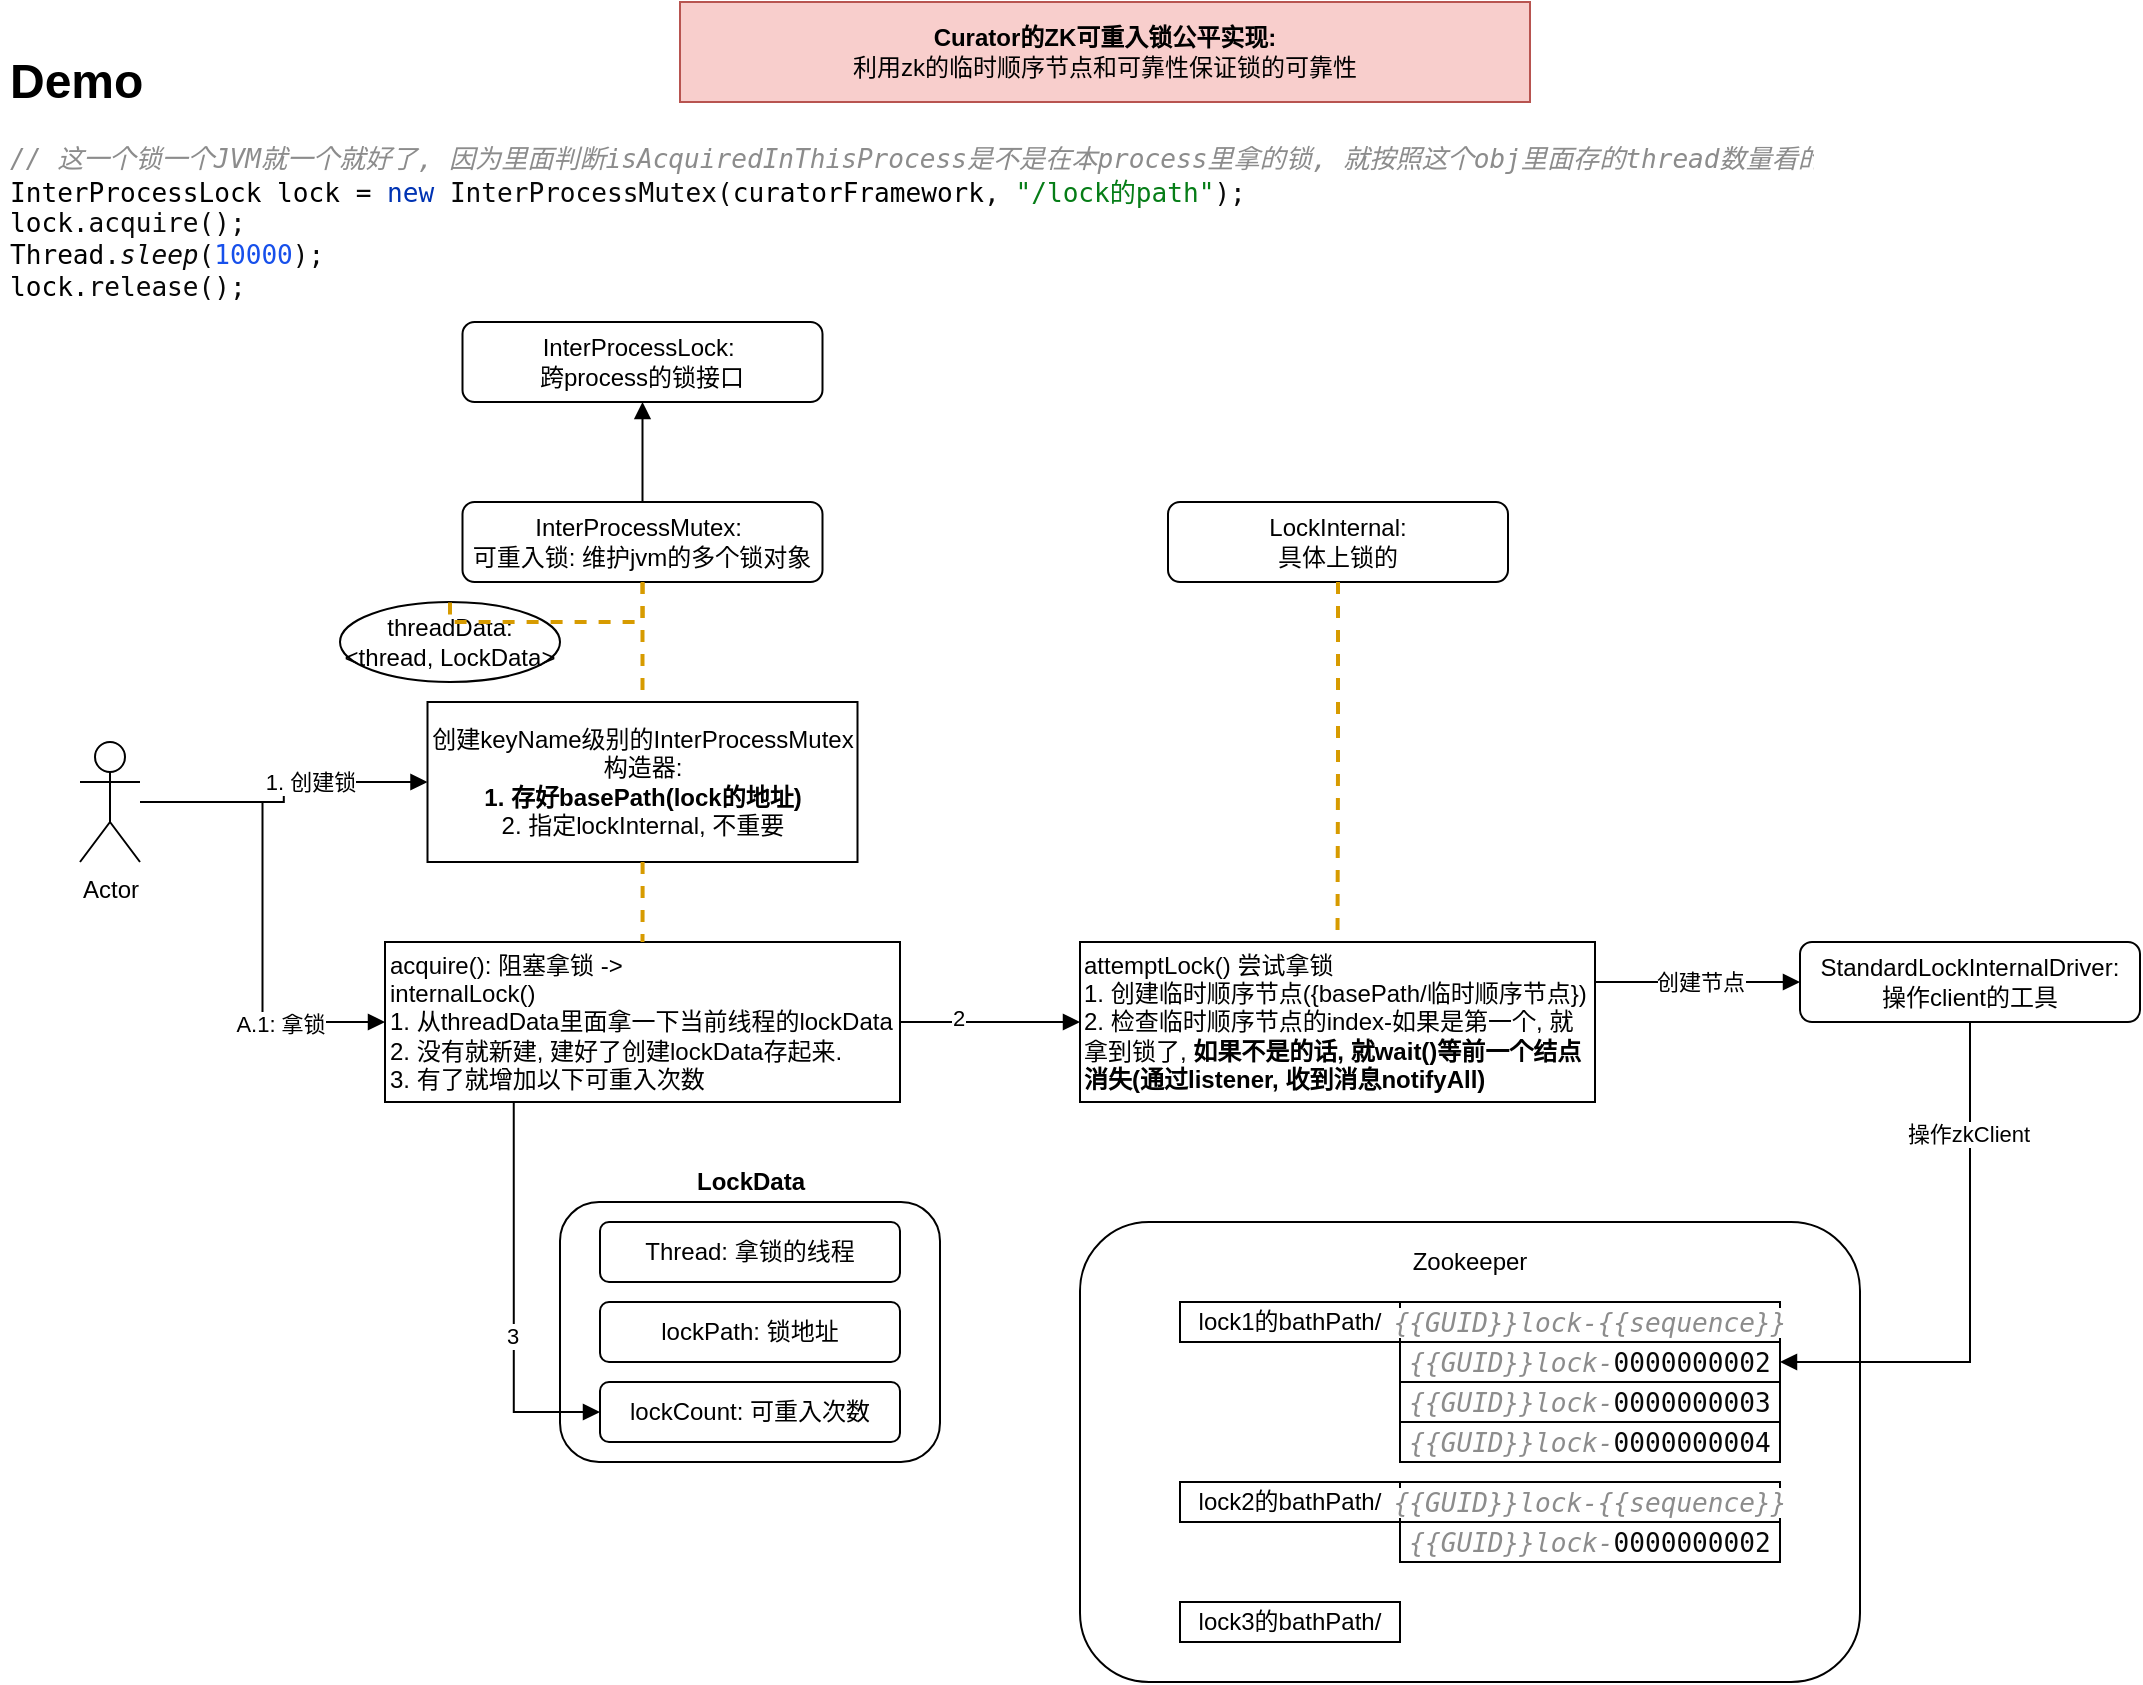 <mxfile version="13.6.2" type="device" pages="4"><diagram id="9dSGgELENh8_ZDwIOJ3B" name="可重入锁(公平): A.1: 加锁"><mxGraphModel dx="1182" dy="792" grid="1" gridSize="10" guides="1" tooltips="1" connect="1" arrows="1" fold="1" page="1" pageScale="1" pageWidth="1100" pageHeight="850" math="0" shadow="0"><root><mxCell id="0"/><mxCell id="1" parent="0"/><mxCell id="ZZ2nnIBHOKAiqkQy8r-Z-17" value="" style="rounded=1;whiteSpace=wrap;html=1;fillColor=none;" parent="1" vertex="1"><mxGeometry x="550" y="610" width="390" height="230" as="geometry"/></mxCell><mxCell id="ZZ2nnIBHOKAiqkQy8r-Z-1" value="" style="rounded=1;whiteSpace=wrap;html=1;fillColor=none;" parent="1" vertex="1"><mxGeometry x="290" y="600" width="190" height="130" as="geometry"/></mxCell><mxCell id="ZZ2nnIBHOKAiqkQy8r-Z-3" value="Thread: 拿锁的线程" style="rounded=1;whiteSpace=wrap;html=1;fillColor=none;" parent="1" vertex="1"><mxGeometry x="310" y="610" width="150" height="30" as="geometry"/></mxCell><mxCell id="ZZ2nnIBHOKAiqkQy8r-Z-4" value="lockPath: 锁地址" style="rounded=1;whiteSpace=wrap;html=1;fillColor=none;" parent="1" vertex="1"><mxGeometry x="310" y="650" width="150" height="30" as="geometry"/></mxCell><mxCell id="ZZ2nnIBHOKAiqkQy8r-Z-5" value="lockCount: 可重入次数" style="rounded=1;whiteSpace=wrap;html=1;fillColor=none;" parent="1" vertex="1"><mxGeometry x="310" y="690" width="150" height="30" as="geometry"/></mxCell><mxCell id="ZZ2nnIBHOKAiqkQy8r-Z-6" value="&lt;b&gt;LockData&lt;/b&gt;" style="text;html=1;strokeColor=none;fillColor=none;align=center;verticalAlign=middle;whiteSpace=wrap;rounded=0;" parent="1" vertex="1"><mxGeometry x="357.5" y="580" width="55" height="20" as="geometry"/></mxCell><mxCell id="ZZ2nnIBHOKAiqkQy8r-Z-10" value="lock1的bathPath/" style="rounded=0;whiteSpace=wrap;html=1;fillColor=none;" parent="1" vertex="1"><mxGeometry x="600" y="650" width="110" height="20" as="geometry"/></mxCell><mxCell id="ZZ2nnIBHOKAiqkQy8r-Z-11" value="&lt;pre style=&quot;background-color: rgb(255 , 255 , 255) ; color: rgb(8 , 8 , 8) ; font-family: &amp;#34;consolas&amp;#34; , monospace ; font-size: 9.8pt&quot;&gt;&lt;span style=&quot;color: rgb(140 , 140 , 140) ; font-style: italic&quot;&gt;{{GUID}}lock-{{sequence}}&lt;/span&gt;&lt;/pre&gt;" style="rounded=0;whiteSpace=wrap;html=1;fillColor=none;" parent="1" vertex="1"><mxGeometry x="710" y="650" width="190" height="20" as="geometry"/></mxCell><mxCell id="ZZ2nnIBHOKAiqkQy8r-Z-12" value="&lt;pre style=&quot;background-color: rgb(255 , 255 , 255) ; color: rgb(8 , 8 , 8) ; font-family: &amp;#34;consolas&amp;#34; , monospace ; font-size: 9.8pt&quot;&gt;&lt;span style=&quot;color: rgb(140 , 140 , 140) ; font-style: italic&quot;&gt;{{GUID}}lock-&lt;/span&gt;0000000002&lt;/pre&gt;" style="rounded=0;whiteSpace=wrap;html=1;fillColor=none;" parent="1" vertex="1"><mxGeometry x="710" y="670" width="190" height="20" as="geometry"/></mxCell><mxCell id="ZZ2nnIBHOKAiqkQy8r-Z-13" value="&lt;pre style=&quot;background-color: rgb(255 , 255 , 255) ; color: rgb(8 , 8 , 8) ; font-family: &amp;#34;consolas&amp;#34; , monospace ; font-size: 9.8pt&quot;&gt;&lt;span style=&quot;color: rgb(140 , 140 , 140) ; font-style: italic&quot;&gt;{{GUID}}lock-&lt;/span&gt;0000000003&lt;/pre&gt;" style="rounded=0;whiteSpace=wrap;html=1;fillColor=none;" parent="1" vertex="1"><mxGeometry x="710" y="690" width="190" height="20" as="geometry"/></mxCell><mxCell id="ZZ2nnIBHOKAiqkQy8r-Z-14" value="&lt;pre style=&quot;background-color: rgb(255 , 255 , 255) ; color: rgb(8 , 8 , 8) ; font-family: &amp;#34;consolas&amp;#34; , monospace ; font-size: 9.8pt&quot;&gt;&lt;span style=&quot;color: rgb(140 , 140 , 140) ; font-style: italic&quot;&gt;{{GUID}}lock-&lt;/span&gt;0000000004&lt;/pre&gt;" style="rounded=0;whiteSpace=wrap;html=1;fillColor=none;" parent="1" vertex="1"><mxGeometry x="710" y="710" width="190" height="20" as="geometry"/></mxCell><mxCell id="ZZ2nnIBHOKAiqkQy8r-Z-18" value="Zookeeper" style="text;html=1;strokeColor=none;fillColor=none;align=center;verticalAlign=middle;whiteSpace=wrap;rounded=0;" parent="1" vertex="1"><mxGeometry x="710" y="620" width="70" height="20" as="geometry"/></mxCell><mxCell id="ZZ2nnIBHOKAiqkQy8r-Z-19" value="lock2的bathPath/" style="rounded=0;whiteSpace=wrap;html=1;fillColor=none;" parent="1" vertex="1"><mxGeometry x="600" y="740" width="110" height="20" as="geometry"/></mxCell><mxCell id="ZZ2nnIBHOKAiqkQy8r-Z-20" value="&lt;pre style=&quot;background-color: rgb(255 , 255 , 255) ; color: rgb(8 , 8 , 8) ; font-family: &amp;#34;consolas&amp;#34; , monospace ; font-size: 9.8pt&quot;&gt;&lt;span style=&quot;color: rgb(140 , 140 , 140) ; font-style: italic&quot;&gt;{{GUID}}lock-{{sequence}}&lt;/span&gt;&lt;/pre&gt;" style="rounded=0;whiteSpace=wrap;html=1;fillColor=none;" parent="1" vertex="1"><mxGeometry x="710" y="740" width="190" height="20" as="geometry"/></mxCell><mxCell id="ZZ2nnIBHOKAiqkQy8r-Z-21" value="&lt;pre style=&quot;background-color: rgb(255 , 255 , 255) ; color: rgb(8 , 8 , 8) ; font-family: &amp;#34;consolas&amp;#34; , monospace ; font-size: 9.8pt&quot;&gt;&lt;span style=&quot;color: rgb(140 , 140 , 140) ; font-style: italic&quot;&gt;{{GUID}}lock-&lt;/span&gt;0000000002&lt;/pre&gt;" style="rounded=0;whiteSpace=wrap;html=1;fillColor=none;" parent="1" vertex="1"><mxGeometry x="710" y="760" width="190" height="20" as="geometry"/></mxCell><mxCell id="ZZ2nnIBHOKAiqkQy8r-Z-24" value="lock3的bathPath/" style="rounded=0;whiteSpace=wrap;html=1;fillColor=none;" parent="1" vertex="1"><mxGeometry x="600" y="800" width="110" height="20" as="geometry"/></mxCell><mxCell id="ZZ2nnIBHOKAiqkQy8r-Z-30" style="edgeStyle=orthogonalEdgeStyle;rounded=0;orthogonalLoop=1;jettySize=auto;html=1;fillColor=#ffe6cc;strokeColor=#d79b00;strokeWidth=2;endArrow=none;endFill=0;dashed=1;" parent="1" source="ZZ2nnIBHOKAiqkQy8r-Z-25" target="ZZ2nnIBHOKAiqkQy8r-Z-29" edge="1"><mxGeometry relative="1" as="geometry"/></mxCell><mxCell id="ZZ2nnIBHOKAiqkQy8r-Z-35" style="edgeStyle=orthogonalEdgeStyle;rounded=0;orthogonalLoop=1;jettySize=auto;html=1;entryX=0.5;entryY=1;entryDx=0;entryDy=0;endArrow=block;endFill=1;strokeWidth=1;" parent="1" source="ZZ2nnIBHOKAiqkQy8r-Z-25" target="ZZ2nnIBHOKAiqkQy8r-Z-34" edge="1"><mxGeometry relative="1" as="geometry"/></mxCell><mxCell id="ZZ2nnIBHOKAiqkQy8r-Z-25" value="InterProcessMutex:&amp;nbsp;&lt;br&gt;可重入锁: 维护jvm的多个锁对象" style="rounded=1;whiteSpace=wrap;html=1;fillColor=none;" parent="1" vertex="1"><mxGeometry x="241.25" y="250" width="180" height="40" as="geometry"/></mxCell><mxCell id="ZZ2nnIBHOKAiqkQy8r-Z-26" value="LockInternal: &lt;br&gt;具体上锁的" style="rounded=1;whiteSpace=wrap;html=1;fillColor=none;" parent="1" vertex="1"><mxGeometry x="594" y="250" width="170" height="40" as="geometry"/></mxCell><mxCell id="ZZ2nnIBHOKAiqkQy8r-Z-51" style="edgeStyle=orthogonalEdgeStyle;rounded=0;orthogonalLoop=1;jettySize=auto;html=1;entryX=1;entryY=0.5;entryDx=0;entryDy=0;endArrow=block;endFill=1;strokeWidth=1;exitX=0.5;exitY=1;exitDx=0;exitDy=0;" parent="1" source="ZZ2nnIBHOKAiqkQy8r-Z-27" target="ZZ2nnIBHOKAiqkQy8r-Z-12" edge="1"><mxGeometry relative="1" as="geometry"/></mxCell><mxCell id="ZZ2nnIBHOKAiqkQy8r-Z-53" value="操作zkClient" style="edgeLabel;html=1;align=center;verticalAlign=middle;resizable=0;points=[];" parent="ZZ2nnIBHOKAiqkQy8r-Z-51" vertex="1" connectable="0"><mxGeometry x="-0.579" y="-1" relative="1" as="geometry"><mxPoint as="offset"/></mxGeometry></mxCell><mxCell id="ZZ2nnIBHOKAiqkQy8r-Z-27" value="StandardLockInternalDriver:&lt;br&gt;操作client的工具" style="rounded=1;whiteSpace=wrap;html=1;fillColor=none;" parent="1" vertex="1"><mxGeometry x="910" y="470" width="170" height="40" as="geometry"/></mxCell><mxCell id="ZZ2nnIBHOKAiqkQy8r-Z-31" style="edgeStyle=orthogonalEdgeStyle;rounded=0;orthogonalLoop=1;jettySize=auto;html=1;endArrow=block;endFill=1;strokeWidth=1;" parent="1" source="ZZ2nnIBHOKAiqkQy8r-Z-28" target="ZZ2nnIBHOKAiqkQy8r-Z-29" edge="1"><mxGeometry relative="1" as="geometry"/></mxCell><mxCell id="ZZ2nnIBHOKAiqkQy8r-Z-32" value="1. 创建锁" style="edgeLabel;html=1;align=center;verticalAlign=middle;resizable=0;points=[];" parent="ZZ2nnIBHOKAiqkQy8r-Z-31" vertex="1" connectable="0"><mxGeometry x="-0.136" y="2" relative="1" as="geometry"><mxPoint x="18.62" y="-8" as="offset"/></mxGeometry></mxCell><mxCell id="ZZ2nnIBHOKAiqkQy8r-Z-39" style="edgeStyle=orthogonalEdgeStyle;rounded=0;orthogonalLoop=1;jettySize=auto;html=1;entryX=0;entryY=0.5;entryDx=0;entryDy=0;endArrow=block;endFill=1;strokeWidth=1;" parent="1" source="ZZ2nnIBHOKAiqkQy8r-Z-28" target="ZZ2nnIBHOKAiqkQy8r-Z-33" edge="1"><mxGeometry relative="1" as="geometry"/></mxCell><mxCell id="ZZ2nnIBHOKAiqkQy8r-Z-40" value="A.1: 拿锁" style="edgeLabel;html=1;align=center;verticalAlign=middle;resizable=0;points=[];" parent="ZZ2nnIBHOKAiqkQy8r-Z-39" vertex="1" connectable="0"><mxGeometry x="0.549" y="-1" relative="1" as="geometry"><mxPoint as="offset"/></mxGeometry></mxCell><mxCell id="ZZ2nnIBHOKAiqkQy8r-Z-28" value="Actor" style="shape=umlActor;verticalLabelPosition=bottom;verticalAlign=top;html=1;outlineConnect=0;" parent="1" vertex="1"><mxGeometry x="50" y="370" width="30" height="60" as="geometry"/></mxCell><mxCell id="ZZ2nnIBHOKAiqkQy8r-Z-29" value="创建keyName级别的InterProcessMutex&lt;br&gt;构造器:&lt;br&gt;&lt;b&gt;1. 存好basePath(lock的地址)&lt;br&gt;&lt;/b&gt;2. 指定lockInternal, 不重要" style="rounded=0;whiteSpace=wrap;html=1;fillColor=none;" parent="1" vertex="1"><mxGeometry x="223.75" y="350" width="215" height="80" as="geometry"/></mxCell><mxCell id="ZZ2nnIBHOKAiqkQy8r-Z-41" style="edgeStyle=orthogonalEdgeStyle;rounded=0;orthogonalLoop=1;jettySize=auto;html=1;exitX=0.25;exitY=1;exitDx=0;exitDy=0;entryX=0;entryY=0.5;entryDx=0;entryDy=0;endArrow=block;endFill=1;strokeWidth=1;" parent="1" source="ZZ2nnIBHOKAiqkQy8r-Z-33" target="ZZ2nnIBHOKAiqkQy8r-Z-5" edge="1"><mxGeometry relative="1" as="geometry"/></mxCell><mxCell id="ZZ2nnIBHOKAiqkQy8r-Z-42" value="3" style="edgeLabel;html=1;align=center;verticalAlign=middle;resizable=0;points=[];" parent="ZZ2nnIBHOKAiqkQy8r-Z-41" vertex="1" connectable="0"><mxGeometry x="0.182" y="-1" relative="1" as="geometry"><mxPoint as="offset"/></mxGeometry></mxCell><mxCell id="ZZ2nnIBHOKAiqkQy8r-Z-47" style="edgeStyle=orthogonalEdgeStyle;rounded=0;orthogonalLoop=1;jettySize=auto;html=1;endArrow=block;endFill=1;strokeWidth=1;" parent="1" source="ZZ2nnIBHOKAiqkQy8r-Z-33" target="ZZ2nnIBHOKAiqkQy8r-Z-44" edge="1"><mxGeometry relative="1" as="geometry"/></mxCell><mxCell id="ZZ2nnIBHOKAiqkQy8r-Z-48" value="2" style="edgeLabel;html=1;align=center;verticalAlign=middle;resizable=0;points=[];" parent="ZZ2nnIBHOKAiqkQy8r-Z-47" vertex="1" connectable="0"><mxGeometry x="-0.354" y="2" relative="1" as="geometry"><mxPoint as="offset"/></mxGeometry></mxCell><mxCell id="ZZ2nnIBHOKAiqkQy8r-Z-33" value="acquire(): 阻塞拿锁 -&amp;gt;&lt;br&gt;internalLock()&lt;br&gt;1. 从threadData里面拿一下当前线程的lockData&lt;br&gt;2. 没有就新建, 建好了创建lockData存起来.&lt;br&gt;3. 有了就增加以下可重入次数" style="rounded=0;whiteSpace=wrap;html=1;fillColor=none;align=left;" parent="1" vertex="1"><mxGeometry x="202.5" y="470" width="257.5" height="80" as="geometry"/></mxCell><mxCell id="ZZ2nnIBHOKAiqkQy8r-Z-34" value="InterProcessLock:&amp;nbsp;&lt;br&gt;跨process的锁接口" style="rounded=1;whiteSpace=wrap;html=1;fillColor=none;" parent="1" vertex="1"><mxGeometry x="241.25" y="160" width="180" height="40" as="geometry"/></mxCell><mxCell id="ZZ2nnIBHOKAiqkQy8r-Z-36" style="edgeStyle=orthogonalEdgeStyle;rounded=0;orthogonalLoop=1;jettySize=auto;html=1;fillColor=#ffe6cc;strokeColor=#d79b00;strokeWidth=2;endArrow=none;endFill=0;dashed=1;" parent="1" source="ZZ2nnIBHOKAiqkQy8r-Z-29" target="ZZ2nnIBHOKAiqkQy8r-Z-33" edge="1"><mxGeometry relative="1" as="geometry"><mxPoint x="330" y="300" as="sourcePoint"/><mxPoint x="330" y="350" as="targetPoint"/></mxGeometry></mxCell><mxCell id="ZZ2nnIBHOKAiqkQy8r-Z-37" value="threadData:&lt;br&gt;&amp;lt;thread, LockData&amp;gt;" style="ellipse;whiteSpace=wrap;html=1;fillColor=none;" parent="1" vertex="1"><mxGeometry x="180" y="300" width="110" height="40" as="geometry"/></mxCell><mxCell id="ZZ2nnIBHOKAiqkQy8r-Z-38" style="edgeStyle=orthogonalEdgeStyle;rounded=0;orthogonalLoop=1;jettySize=auto;html=1;fillColor=#ffe6cc;strokeColor=#d79b00;strokeWidth=2;endArrow=none;endFill=0;dashed=1;" parent="1" source="ZZ2nnIBHOKAiqkQy8r-Z-25" target="ZZ2nnIBHOKAiqkQy8r-Z-37" edge="1"><mxGeometry relative="1" as="geometry"><mxPoint x="330" y="300" as="sourcePoint"/><mxPoint x="330" y="360" as="targetPoint"/></mxGeometry></mxCell><mxCell id="ZZ2nnIBHOKAiqkQy8r-Z-50" style="edgeStyle=orthogonalEdgeStyle;rounded=0;orthogonalLoop=1;jettySize=auto;html=1;exitX=1;exitY=0.25;exitDx=0;exitDy=0;endArrow=block;endFill=1;strokeWidth=1;" parent="1" source="ZZ2nnIBHOKAiqkQy8r-Z-44" target="ZZ2nnIBHOKAiqkQy8r-Z-27" edge="1"><mxGeometry relative="1" as="geometry"/></mxCell><mxCell id="ZZ2nnIBHOKAiqkQy8r-Z-52" value="创建节点" style="edgeLabel;html=1;align=center;verticalAlign=middle;resizable=0;points=[];" parent="ZZ2nnIBHOKAiqkQy8r-Z-50" vertex="1" connectable="0"><mxGeometry x="-0.407" y="2" relative="1" as="geometry"><mxPoint x="22.16" y="2" as="offset"/></mxGeometry></mxCell><mxCell id="ZZ2nnIBHOKAiqkQy8r-Z-44" value="attemptLock() 尝试拿锁&lt;br&gt;1. 创建临时顺序节点({basePath/临时顺序节点})&lt;br&gt;2. 检查临时顺序节点的index-如果是第一个, 就拿到锁了,&lt;b&gt; 如果不是的话, 就wait()等前一个结点消失(通过listener, 收到消息notifyAll)&lt;/b&gt;" style="rounded=0;whiteSpace=wrap;html=1;fillColor=none;align=left;" parent="1" vertex="1"><mxGeometry x="550" y="470" width="257.5" height="80" as="geometry"/></mxCell><mxCell id="ZZ2nnIBHOKAiqkQy8r-Z-49" style="edgeStyle=orthogonalEdgeStyle;rounded=0;orthogonalLoop=1;jettySize=auto;html=1;fillColor=#ffe6cc;strokeColor=#d79b00;strokeWidth=2;endArrow=none;endFill=0;dashed=1;" parent="1" source="ZZ2nnIBHOKAiqkQy8r-Z-26" target="ZZ2nnIBHOKAiqkQy8r-Z-44" edge="1"><mxGeometry relative="1" as="geometry"><mxPoint x="341.276" y="440" as="sourcePoint"/><mxPoint x="341.276" y="480" as="targetPoint"/></mxGeometry></mxCell><mxCell id="BnXAu8jE7IKh5nNbki7c-1" value="&lt;b&gt;Curator的ZK可重入锁公平实现:&lt;/b&gt;&lt;br&gt;利用zk的临时顺序节点和可靠性保证锁的可靠性" style="rounded=0;whiteSpace=wrap;html=1;fillColor=#f8cecc;strokeColor=#b85450;" parent="1" vertex="1"><mxGeometry x="350" width="425" height="50" as="geometry"/></mxCell><mxCell id="BnXAu8jE7IKh5nNbki7c-2" value="&lt;h1&gt;Demo&lt;/h1&gt;&lt;pre style=&quot;background-color: #ffffff ; color: #080808 ; font-family: &amp;#34;consolas&amp;#34; , monospace ; font-size: 9.8pt&quot;&gt;&lt;span style=&quot;color: #8c8c8c ; font-style: italic&quot;&gt;// &lt;/span&gt;&lt;span style=&quot;color: #8c8c8c ; font-style: italic ; font-family: &amp;#34;courier new&amp;#34; , monospace&quot;&gt;这一个锁一个&lt;/span&gt;&lt;span style=&quot;color: #8c8c8c ; font-style: italic&quot;&gt;JVM&lt;/span&gt;&lt;span style=&quot;color: #8c8c8c ; font-style: italic ; font-family: &amp;#34;courier new&amp;#34; , monospace&quot;&gt;就一个就好了&lt;/span&gt;&lt;span style=&quot;color: #8c8c8c ; font-style: italic&quot;&gt;, &lt;/span&gt;&lt;span style=&quot;color: #8c8c8c ; font-style: italic ; font-family: &amp;#34;courier new&amp;#34; , monospace&quot;&gt;因为里面判断&lt;/span&gt;&lt;span style=&quot;color: #8c8c8c ; font-style: italic&quot;&gt;isAcquiredInThisProcess&lt;/span&gt;&lt;span style=&quot;color: #8c8c8c ; font-style: italic ; font-family: &amp;#34;courier new&amp;#34; , monospace&quot;&gt;是不是在本&lt;/span&gt;&lt;span style=&quot;color: #8c8c8c ; font-style: italic&quot;&gt;process&lt;/span&gt;&lt;span style=&quot;color: #8c8c8c ; font-style: italic ; font-family: &amp;#34;courier new&amp;#34; , monospace&quot;&gt;里拿的锁&lt;/span&gt;&lt;span style=&quot;color: #8c8c8c ; font-style: italic&quot;&gt;, &lt;/span&gt;&lt;span style=&quot;color: #8c8c8c ; font-style: italic ; font-family: &amp;#34;courier new&amp;#34; , monospace&quot;&gt;就按照这个&lt;/span&gt;&lt;span style=&quot;color: #8c8c8c ; font-style: italic&quot;&gt;obj&lt;/span&gt;&lt;span style=&quot;color: #8c8c8c ; font-style: italic ; font-family: &amp;#34;courier new&amp;#34; , monospace&quot;&gt;里面存的&lt;/span&gt;&lt;span style=&quot;color: #8c8c8c ; font-style: italic&quot;&gt;thread&lt;/span&gt;&lt;span style=&quot;color: #8c8c8c ; font-style: italic ; font-family: &amp;#34;courier new&amp;#34; , monospace&quot;&gt;数量看的&lt;/span&gt;&lt;span style=&quot;color: #8c8c8c ; font-style: italic&quot;&gt;.&lt;br&gt;&lt;/span&gt;&lt;span style=&quot;color: #000000&quot;&gt;InterProcessLock lock &lt;/span&gt;= &lt;span style=&quot;color: #0033b3&quot;&gt;new &lt;/span&gt;InterProcessMutex(&lt;span style=&quot;color: #000000&quot;&gt;curatorFramework&lt;/span&gt;, &lt;span style=&quot;color: #067d17&quot;&gt;&quot;/lock的path&quot;&lt;/span&gt;);&lt;br&gt;&lt;span style=&quot;color: #000000&quot;&gt;lock&lt;/span&gt;.acquire();&lt;br&gt;&lt;span style=&quot;color: #000000&quot;&gt;Thread&lt;/span&gt;.&lt;span style=&quot;font-style: italic&quot;&gt;sleep&lt;/span&gt;(&lt;span style=&quot;color: #1750eb&quot;&gt;10000&lt;/span&gt;);&lt;br&gt;&lt;span style=&quot;color: #000000&quot;&gt;lock&lt;/span&gt;.release();&lt;br&gt;&lt;/pre&gt;" style="text;html=1;strokeColor=none;fillColor=none;spacing=5;spacingTop=-20;whiteSpace=wrap;overflow=hidden;rounded=0;" parent="1" vertex="1"><mxGeometry x="10" y="20" width="910" height="130" as="geometry"/></mxCell></root></mxGraphModel></diagram><diagram id="Lic2FRlagO8gHme4qwMt" name="Semaphore: B.1"><mxGraphModel dx="1391" dy="932" grid="1" gridSize="10" guides="1" tooltips="1" connect="1" arrows="1" fold="1" page="1" pageScale="1" pageWidth="1100" pageHeight="850" math="0" shadow="0"><root><mxCell id="9EChXyFA_bWDtAd7tQa9-0"/><mxCell id="9EChXyFA_bWDtAd7tQa9-1" parent="9EChXyFA_bWDtAd7tQa9-0"/><mxCell id="9EChXyFA_bWDtAd7tQa9-2" value="&lt;h1&gt;Demo&lt;/h1&gt;&lt;pre style=&quot;background-color: #ffffff ; color: #080808 ; font-family: &amp;#34;consolas&amp;#34; , monospace ; font-size: 9.8pt&quot;&gt;&lt;span style=&quot;color: #000000&quot;&gt;InterProcessSemaphoreV2 semaphoreV2 &lt;/span&gt;= &lt;span style=&quot;color: #0033b3&quot;&gt;new &lt;/span&gt;InterProcessSemaphoreV2(&lt;span style=&quot;color: #000000&quot;&gt;curatorFramework&lt;/span&gt;, &lt;span style=&quot;color: #067d17&quot;&gt;&quot;/basePath&quot;&lt;/span&gt;, &lt;span style=&quot;color: #1750eb&quot;&gt;3&lt;/span&gt;);&lt;br&gt;&lt;br&gt;&lt;span style=&quot;color: #000000&quot;&gt;Lease acquire1 &lt;/span&gt;= &lt;span style=&quot;color: #000000&quot;&gt;semaphoreV2&lt;/span&gt;.acquire();&lt;br&gt;&lt;span style=&quot;color: #000000&quot;&gt;Lease acquire2 &lt;/span&gt;= &lt;span style=&quot;color: #000000&quot;&gt;semaphoreV2&lt;/span&gt;.acquire();&lt;br&gt;&lt;span style=&quot;color: #000000&quot;&gt;Lease acquire3 &lt;/span&gt;= &lt;span style=&quot;color: #000000&quot;&gt;semaphoreV2&lt;/span&gt;.acquire();&lt;br&gt;&lt;span style=&quot;color: #000000&quot;&gt;semaphoreV2&lt;/span&gt;.returnLease(&lt;span style=&quot;color: #000000&quot;&gt;acquire1&lt;/span&gt;);&lt;br&gt;&lt;span style=&quot;color: #000000&quot;&gt;semaphoreV2&lt;/span&gt;.returnAll(&lt;span style=&quot;color: #000000&quot;&gt;Arrays&lt;/span&gt;.&lt;span style=&quot;font-style: italic&quot;&gt;asList&lt;/span&gt;(&lt;span style=&quot;color: #000000&quot;&gt;acquire2&lt;/span&gt;, &lt;span style=&quot;color: #000000&quot;&gt;acquire3&lt;/span&gt;));&lt;br&gt;&lt;/pre&gt;" style="text;html=1;strokeColor=none;fillColor=none;spacing=5;spacingTop=-20;whiteSpace=wrap;overflow=hidden;rounded=0;" parent="9EChXyFA_bWDtAd7tQa9-1" vertex="1"><mxGeometry x="10" y="10" width="730" height="160" as="geometry"/></mxCell><mxCell id="9EChXyFA_bWDtAd7tQa9-5" style="edgeStyle=orthogonalEdgeStyle;rounded=0;orthogonalLoop=1;jettySize=auto;html=1;endArrow=none;endFill=0;strokeWidth=2;dashed=1;fillColor=#ffe6cc;strokeColor=#d79b00;" parent="9EChXyFA_bWDtAd7tQa9-1" source="9EChXyFA_bWDtAd7tQa9-3" target="9EChXyFA_bWDtAd7tQa9-4" edge="1"><mxGeometry relative="1" as="geometry"/></mxCell><mxCell id="9EChXyFA_bWDtAd7tQa9-7" style="edgeStyle=orthogonalEdgeStyle;rounded=0;orthogonalLoop=1;jettySize=auto;html=1;endArrow=none;endFill=0;strokeWidth=2;dashed=1;fillColor=#ffe6cc;strokeColor=#d79b00;" parent="9EChXyFA_bWDtAd7tQa9-1" source="9EChXyFA_bWDtAd7tQa9-3" target="9EChXyFA_bWDtAd7tQa9-6" edge="1"><mxGeometry relative="1" as="geometry"/></mxCell><mxCell id="Qa1PZ9by9EMsc0Cae4bW-2" style="edgeStyle=orthogonalEdgeStyle;rounded=0;orthogonalLoop=1;jettySize=auto;html=1;dashed=1;endArrow=none;endFill=0;strokeWidth=2;fillColor=#ffe6cc;strokeColor=#d79b00;" parent="9EChXyFA_bWDtAd7tQa9-1" source="9EChXyFA_bWDtAd7tQa9-3" target="Qa1PZ9by9EMsc0Cae4bW-1" edge="1"><mxGeometry relative="1" as="geometry"/></mxCell><mxCell id="9EChXyFA_bWDtAd7tQa9-3" value="InterProcessSemaphoreMutex:&lt;br&gt;不可重入锁/信号量: 通过1的信号量来限制" style="rounded=1;whiteSpace=wrap;html=1;fillColor=none;" parent="9EChXyFA_bWDtAd7tQa9-1" vertex="1"><mxGeometry x="340" y="270" width="236" height="50" as="geometry"/></mxCell><mxCell id="9EChXyFA_bWDtAd7tQa9-4" value="&lt;b&gt;lease&lt;/b&gt;: 一个合格信号&lt;br&gt;多次acquire会顶替掉,所以不可重入" style="ellipse;whiteSpace=wrap;html=1;fillColor=none;" parent="9EChXyFA_bWDtAd7tQa9-1" vertex="1"><mxGeometry x="280" y="360" width="120" height="55" as="geometry"/></mxCell><mxCell id="9EChXyFA_bWDtAd7tQa9-6" value="&lt;b&gt;semaphore:&lt;br&gt;&lt;/b&gt;&lt;b&gt;限制总量为1的信号量&lt;br&gt;&lt;/b&gt;" style="ellipse;whiteSpace=wrap;html=1;fillColor=none;" parent="9EChXyFA_bWDtAd7tQa9-1" vertex="1"><mxGeometry x="520" y="360" width="120" height="55" as="geometry"/></mxCell><mxCell id="Qa1PZ9by9EMsc0Cae4bW-7" style="edgeStyle=orthogonalEdgeStyle;rounded=0;orthogonalLoop=1;jettySize=auto;html=1;endArrow=block;endFill=1;strokeWidth=2;" parent="9EChXyFA_bWDtAd7tQa9-1" source="Qa1PZ9by9EMsc0Cae4bW-0" target="Qa1PZ9by9EMsc0Cae4bW-1" edge="1"><mxGeometry relative="1" as="geometry"/></mxCell><mxCell id="Qa1PZ9by9EMsc0Cae4bW-22" style="edgeStyle=orthogonalEdgeStyle;rounded=0;orthogonalLoop=1;jettySize=auto;html=1;entryX=0;entryY=0.5;entryDx=0;entryDy=0;endArrow=block;endFill=1;strokeWidth=2;" parent="9EChXyFA_bWDtAd7tQa9-1" source="Qa1PZ9by9EMsc0Cae4bW-0" target="Qa1PZ9by9EMsc0Cae4bW-18" edge="1"><mxGeometry relative="1" as="geometry"/></mxCell><mxCell id="nzl1G8ssxoe8Inbr34Qn-1" style="edgeStyle=orthogonalEdgeStyle;rounded=0;orthogonalLoop=1;jettySize=auto;html=1;exitX=0.5;exitY=0.5;exitDx=0;exitDy=0;exitPerimeter=0;entryX=0;entryY=0.5;entryDx=0;entryDy=0;" edge="1" parent="9EChXyFA_bWDtAd7tQa9-1" source="Qa1PZ9by9EMsc0Cae4bW-0" target="nzl1G8ssxoe8Inbr34Qn-0"><mxGeometry relative="1" as="geometry"/></mxCell><mxCell id="Qa1PZ9by9EMsc0Cae4bW-0" value="Actor" style="shape=umlActor;verticalLabelPosition=bottom;verticalAlign=top;html=1;outlineConnect=0;" parent="9EChXyFA_bWDtAd7tQa9-1" vertex="1"><mxGeometry x="30" y="500" width="30" height="60" as="geometry"/></mxCell><mxCell id="Qa1PZ9by9EMsc0Cae4bW-1" value="构造器:&lt;br&gt;1. 创建一个总信号为1的信号量" style="rounded=0;whiteSpace=wrap;html=1;fillColor=none;" parent="9EChXyFA_bWDtAd7tQa9-1" vertex="1"><mxGeometry x="328" y="480" width="260" height="50" as="geometry"/></mxCell><mxCell id="Qa1PZ9by9EMsc0Cae4bW-9" style="edgeStyle=orthogonalEdgeStyle;rounded=0;orthogonalLoop=1;jettySize=auto;html=1;endArrow=none;endFill=0;strokeWidth=2;dashed=1;fillColor=#ffe6cc;strokeColor=#d79b00;" parent="9EChXyFA_bWDtAd7tQa9-1" source="Qa1PZ9by9EMsc0Cae4bW-3" target="Qa1PZ9by9EMsc0Cae4bW-8" edge="1"><mxGeometry relative="1" as="geometry"/></mxCell><mxCell id="Qa1PZ9by9EMsc0Cae4bW-11" style="edgeStyle=orthogonalEdgeStyle;rounded=0;orthogonalLoop=1;jettySize=auto;html=1;endArrow=none;endFill=0;strokeWidth=2;dashed=1;fillColor=#ffe6cc;strokeColor=#d79b00;" parent="9EChXyFA_bWDtAd7tQa9-1" source="Qa1PZ9by9EMsc0Cae4bW-3" target="Qa1PZ9by9EMsc0Cae4bW-10" edge="1"><mxGeometry relative="1" as="geometry"/></mxCell><mxCell id="Qa1PZ9by9EMsc0Cae4bW-3" value="InterProcessSemaphoreV2:&lt;br&gt;信号量: 通过lock操作信号(lease)" style="rounded=1;whiteSpace=wrap;html=1;fillColor=none;" parent="9EChXyFA_bWDtAd7tQa9-1" vertex="1"><mxGeometry x="720" y="270" width="236" height="50" as="geometry"/></mxCell><mxCell id="Qa1PZ9by9EMsc0Cae4bW-6" style="edgeStyle=orthogonalEdgeStyle;rounded=0;orthogonalLoop=1;jettySize=auto;html=1;dashed=1;endArrow=none;endFill=0;strokeWidth=2;fillColor=#ffe6cc;strokeColor=#d79b00;" parent="9EChXyFA_bWDtAd7tQa9-1" source="Qa1PZ9by9EMsc0Cae4bW-4" target="Qa1PZ9by9EMsc0Cae4bW-5" edge="1"><mxGeometry relative="1" as="geometry"/></mxCell><mxCell id="Qa1PZ9by9EMsc0Cae4bW-4" value="Lease: 一个排队的临时顺序节点&lt;br&gt;在maxLease之内的才算信号量" style="rounded=1;whiteSpace=wrap;html=1;fillColor=none;" parent="9EChXyFA_bWDtAd7tQa9-1" vertex="1"><mxGeometry x="979" y="276.25" width="190" height="40" as="geometry"/></mxCell><mxCell id="Qa1PZ9by9EMsc0Cae4bW-5" value="close():&lt;br&gt;把自己代表的lease临时顺序节点干掉" style="rounded=0;whiteSpace=wrap;html=1;fillColor=none;" parent="9EChXyFA_bWDtAd7tQa9-1" vertex="1"><mxGeometry x="1019" y="346.25" width="200" height="50" as="geometry"/></mxCell><mxCell id="Qa1PZ9by9EMsc0Cae4bW-8" value="构造器:&lt;br&gt;1. 创建锁, 为了操作信号量时候加锁&lt;br&gt;2. 存起来maxLease(也可以用SharedCountReader)&lt;br&gt;3. 存起来leasesPath" style="rounded=0;whiteSpace=wrap;html=1;fillColor=none;align=left;" parent="9EChXyFA_bWDtAd7tQa9-1" vertex="1"><mxGeometry x="697" y="470" width="282" height="70" as="geometry"/></mxCell><mxCell id="Qa1PZ9by9EMsc0Cae4bW-13" style="edgeStyle=orthogonalEdgeStyle;rounded=0;orthogonalLoop=1;jettySize=auto;html=1;entryX=0.5;entryY=0;entryDx=0;entryDy=0;dashed=1;endArrow=none;endFill=0;strokeWidth=2;fillColor=#ffe6cc;strokeColor=#d79b00;" parent="9EChXyFA_bWDtAd7tQa9-1" source="Qa1PZ9by9EMsc0Cae4bW-3" target="Qa1PZ9by9EMsc0Cae4bW-12" edge="1"><mxGeometry relative="1" as="geometry"/></mxCell><mxCell id="Qa1PZ9by9EMsc0Cae4bW-10" value="&lt;b&gt;lock: 控制并行&lt;/b&gt;&lt;br&gt;{basePath}/locks/lock-i" style="ellipse;whiteSpace=wrap;html=1;fillColor=none;" parent="9EChXyFA_bWDtAd7tQa9-1" vertex="1"><mxGeometry x="680" y="350" width="130" height="32.5" as="geometry"/></mxCell><mxCell id="Qa1PZ9by9EMsc0Cae4bW-15" style="edgeStyle=orthogonalEdgeStyle;rounded=0;orthogonalLoop=1;jettySize=auto;html=1;dashed=1;endArrow=none;endFill=0;strokeWidth=2;fillColor=#ffe6cc;strokeColor=#d79b00;" parent="9EChXyFA_bWDtAd7tQa9-1" source="Qa1PZ9by9EMsc0Cae4bW-12" target="Qa1PZ9by9EMsc0Cae4bW-14" edge="1"><mxGeometry relative="1" as="geometry"/></mxCell><mxCell id="Qa1PZ9by9EMsc0Cae4bW-12" value="&lt;b&gt;leasesPath:&lt;/b&gt;&lt;br&gt;{basePath}/leases/lease-i" style="ellipse;whiteSpace=wrap;html=1;fillColor=none;" parent="9EChXyFA_bWDtAd7tQa9-1" vertex="1"><mxGeometry x="839" y="350" width="140" height="32.5" as="geometry"/></mxCell><mxCell id="Qa1PZ9by9EMsc0Cae4bW-14" value="maxLease:&lt;br&gt;最大的信号量" style="ellipse;whiteSpace=wrap;html=1;fillColor=none;" parent="9EChXyFA_bWDtAd7tQa9-1" vertex="1"><mxGeometry x="859" y="400" width="101" height="30" as="geometry"/></mxCell><mxCell id="Qa1PZ9by9EMsc0Cae4bW-16" value="&lt;b&gt;SharedCountReader&lt;/b&gt;:&lt;br&gt;使用zk存起来maxLease, 多jvm统一的, 不用单独制定了. 也可以不用" style="rounded=1;whiteSpace=wrap;html=1;fillColor=none;" parent="9EChXyFA_bWDtAd7tQa9-1" vertex="1"><mxGeometry x="1024" y="411.25" width="190" height="45" as="geometry"/></mxCell><mxCell id="6_xOy5gweulOWwXdznWZ-16" style="edgeStyle=orthogonalEdgeStyle;rounded=0;orthogonalLoop=1;jettySize=auto;html=1;entryX=1;entryY=0.5;entryDx=0;entryDy=0;exitX=1;exitY=0.5;exitDx=0;exitDy=0;" edge="1" parent="9EChXyFA_bWDtAd7tQa9-1" source="Qa1PZ9by9EMsc0Cae4bW-17" target="khBJjglJ3zcgEf2rY_T4-2"><mxGeometry relative="1" as="geometry"/></mxCell><mxCell id="6_xOy5gweulOWwXdznWZ-17" value="1. 加锁" style="edgeLabel;html=1;align=center;verticalAlign=middle;resizable=0;points=[];" vertex="1" connectable="0" parent="6_xOy5gweulOWwXdznWZ-16"><mxGeometry x="-0.423" y="-11" relative="1" as="geometry"><mxPoint x="11" y="15.17" as="offset"/></mxGeometry></mxCell><mxCell id="6_xOy5gweulOWwXdznWZ-18" style="edgeStyle=orthogonalEdgeStyle;rounded=0;orthogonalLoop=1;jettySize=auto;html=1;exitX=1;exitY=0.5;exitDx=0;exitDy=0;entryX=1;entryY=0.5;entryDx=0;entryDy=0;" edge="1" parent="9EChXyFA_bWDtAd7tQa9-1" source="Qa1PZ9by9EMsc0Cae4bW-17" target="6_xOy5gweulOWwXdznWZ-5"><mxGeometry relative="1" as="geometry"><Array as="points"><mxPoint x="1150" y="635"/><mxPoint x="1150" y="895"/></Array></mxGeometry></mxCell><mxCell id="6_xOy5gweulOWwXdznWZ-19" value="2. 添加lease节点" style="edgeLabel;html=1;align=center;verticalAlign=middle;resizable=0;points=[];" vertex="1" connectable="0" parent="6_xOy5gweulOWwXdznWZ-18"><mxGeometry x="-0.368" y="-19" relative="1" as="geometry"><mxPoint x="22" y="18" as="offset"/></mxGeometry></mxCell><mxCell id="Qa1PZ9by9EMsc0Cae4bW-17" value="acquire(int qty) 申请qty个lease&lt;br&gt;&lt;b&gt;1. qty个, 一个一个的申请&lt;br&gt;每次申请:&amp;nbsp;&lt;/b&gt;&lt;br&gt;&lt;b&gt;1. 使用lock拿锁成功&lt;br&gt;2. 添加lease节点&lt;br&gt;3. 如果lease节点在maxLease之内, 获得信号成功&lt;br&gt;4. 获得信号失败, 监听并wait(), 等着被叫醒.&lt;br&gt;5. lock释放掉&lt;br&gt;&lt;/b&gt;" style="rounded=0;whiteSpace=wrap;html=1;fillColor=none;align=left;" parent="9EChXyFA_bWDtAd7tQa9-1" vertex="1"><mxGeometry x="697" y="580" width="282" height="110" as="geometry"/></mxCell><mxCell id="Qa1PZ9by9EMsc0Cae4bW-23" style="edgeStyle=orthogonalEdgeStyle;rounded=0;orthogonalLoop=1;jettySize=auto;html=1;endArrow=block;endFill=1;strokeWidth=2;" parent="9EChXyFA_bWDtAd7tQa9-1" source="Qa1PZ9by9EMsc0Cae4bW-18" target="Qa1PZ9by9EMsc0Cae4bW-17" edge="1"><mxGeometry relative="1" as="geometry"/></mxCell><mxCell id="Qa1PZ9by9EMsc0Cae4bW-18" value="acquire():&lt;br&gt;1. 拿一个信号量的lease, 存起来" style="rounded=0;whiteSpace=wrap;html=1;fillColor=none;align=left;" parent="9EChXyFA_bWDtAd7tQa9-1" vertex="1"><mxGeometry x="372.5" y="570" width="171" height="50" as="geometry"/></mxCell><mxCell id="Qa1PZ9by9EMsc0Cae4bW-19" style="edgeStyle=orthogonalEdgeStyle;rounded=0;orthogonalLoop=1;jettySize=auto;html=1;dashed=1;endArrow=none;endFill=0;strokeWidth=2;fillColor=#ffe6cc;strokeColor=#d79b00;" parent="9EChXyFA_bWDtAd7tQa9-1" source="Qa1PZ9by9EMsc0Cae4bW-1" target="Qa1PZ9by9EMsc0Cae4bW-18" edge="1"><mxGeometry relative="1" as="geometry"><mxPoint x="468" y="330.0" as="sourcePoint"/><mxPoint x="468" y="490" as="targetPoint"/></mxGeometry></mxCell><mxCell id="khBJjglJ3zcgEf2rY_T4-0" value="" style="rounded=1;whiteSpace=wrap;html=1;fillColor=none;" parent="9EChXyFA_bWDtAd7tQa9-1" vertex="1"><mxGeometry x="550" y="750" width="550" height="335" as="geometry"/></mxCell><mxCell id="khBJjglJ3zcgEf2rY_T4-1" value="信号1的bathPath/" style="rounded=0;whiteSpace=wrap;html=1;fillColor=none;" parent="9EChXyFA_bWDtAd7tQa9-1" vertex="1"><mxGeometry x="630" y="805" width="110" height="120" as="geometry"/></mxCell><mxCell id="khBJjglJ3zcgEf2rY_T4-2" value="&lt;pre style=&quot;background-color: rgb(255 , 255 , 255) ; color: rgb(8 , 8 , 8) ; font-family: &amp;#34;consolas&amp;#34; , monospace ; font-size: 9.8pt&quot;&gt;&lt;span style=&quot;color: rgb(140 , 140 , 140) ; font-style: italic&quot;&gt;{{GUID}}lock-{{sequence}}&lt;/span&gt;&lt;/pre&gt;" style="rounded=0;whiteSpace=wrap;html=1;fillColor=none;" parent="9EChXyFA_bWDtAd7tQa9-1" vertex="1"><mxGeometry x="850" y="805" width="190" height="20" as="geometry"/></mxCell><mxCell id="khBJjglJ3zcgEf2rY_T4-6" value="Zookeeper" style="text;html=1;strokeColor=none;fillColor=none;align=center;verticalAlign=middle;whiteSpace=wrap;rounded=0;" parent="9EChXyFA_bWDtAd7tQa9-1" vertex="1"><mxGeometry x="780" y="750" width="70" height="20" as="geometry"/></mxCell><mxCell id="6_xOy5gweulOWwXdznWZ-0" value="locks/&lt;br&gt;&lt;font style=&quot;font-size: 11px&quot;&gt;操作leases节点的锁&lt;/font&gt;" style="rounded=0;whiteSpace=wrap;html=1;fillColor=none;" vertex="1" parent="9EChXyFA_bWDtAd7tQa9-1"><mxGeometry x="740" y="805" width="110" height="60" as="geometry"/></mxCell><mxCell id="6_xOy5gweulOWwXdznWZ-1" value="&lt;pre style=&quot;background-color: rgb(255 , 255 , 255) ; color: rgb(8 , 8 , 8) ; font-family: &amp;#34;consolas&amp;#34; , monospace ; font-size: 9.8pt&quot;&gt;&lt;span style=&quot;color: rgb(140 , 140 , 140) ; font-style: italic&quot;&gt;{{GUID}}lock-{{sequence}}&lt;/span&gt;&lt;/pre&gt;" style="rounded=0;whiteSpace=wrap;html=1;fillColor=none;" vertex="1" parent="9EChXyFA_bWDtAd7tQa9-1"><mxGeometry x="850" y="825" width="190" height="20" as="geometry"/></mxCell><mxCell id="6_xOy5gweulOWwXdznWZ-2" value="&lt;pre style=&quot;background-color: rgb(255 , 255 , 255) ; color: rgb(8 , 8 , 8) ; font-family: &amp;#34;consolas&amp;#34; , monospace ; font-size: 9.8pt&quot;&gt;&lt;span style=&quot;color: rgb(140 , 140 , 140) ; font-style: italic&quot;&gt;{{GUID}}lock-{{sequence}}&lt;/span&gt;&lt;/pre&gt;" style="rounded=0;whiteSpace=wrap;html=1;fillColor=none;" vertex="1" parent="9EChXyFA_bWDtAd7tQa9-1"><mxGeometry x="850" y="845" width="190" height="20" as="geometry"/></mxCell><mxCell id="6_xOy5gweulOWwXdznWZ-3" value="leases" style="rounded=0;whiteSpace=wrap;html=1;fillColor=none;" vertex="1" parent="9EChXyFA_bWDtAd7tQa9-1"><mxGeometry x="740" y="865" width="110" height="60" as="geometry"/></mxCell><mxCell id="6_xOy5gweulOWwXdznWZ-4" value="&lt;pre style=&quot;background-color: rgb(255 , 255 , 255) ; color: rgb(8 , 8 , 8) ; font-family: &amp;#34;consolas&amp;#34; , monospace ; font-size: 9.8pt&quot;&gt;&lt;span style=&quot;color: rgb(140 , 140 , 140) ; font-style: italic&quot;&gt;{{GUID}}lease-000001&lt;/span&gt;&lt;/pre&gt;" style="rounded=0;whiteSpace=wrap;html=1;fillColor=none;" vertex="1" parent="9EChXyFA_bWDtAd7tQa9-1"><mxGeometry x="850" y="865" width="190" height="20" as="geometry"/></mxCell><mxCell id="6_xOy5gweulOWwXdznWZ-5" value="&lt;pre style=&quot;background-color: rgb(255 , 255 , 255) ; color: rgb(8 , 8 , 8) ; font-family: &amp;#34;consolas&amp;#34; , monospace ; font-size: 9.8pt&quot;&gt;&lt;span style=&quot;color: rgb(140 , 140 , 140) ; font-style: italic&quot;&gt;{{GUID}}lease-000002&lt;/span&gt;&lt;/pre&gt;" style="rounded=0;whiteSpace=wrap;html=1;fillColor=none;" vertex="1" parent="9EChXyFA_bWDtAd7tQa9-1"><mxGeometry x="850" y="885" width="190" height="20" as="geometry"/></mxCell><mxCell id="6_xOy5gweulOWwXdznWZ-6" value="&lt;pre style=&quot;background-color: rgb(255 , 255 , 255) ; color: rgb(8 , 8 , 8) ; font-family: &amp;#34;consolas&amp;#34; , monospace ; font-size: 9.8pt&quot;&gt;&lt;span style=&quot;color: rgb(140 , 140 , 140) ; font-style: italic&quot;&gt;{{GUID}}lease-{{sequence}}&lt;/span&gt;&lt;/pre&gt;" style="rounded=0;whiteSpace=wrap;html=1;fillColor=none;" vertex="1" parent="9EChXyFA_bWDtAd7tQa9-1"><mxGeometry x="850" y="905" width="190" height="20" as="geometry"/></mxCell><mxCell id="6_xOy5gweulOWwXdznWZ-7" value="信号2的bathPath/" style="rounded=0;whiteSpace=wrap;html=1;fillColor=none;" vertex="1" parent="9EChXyFA_bWDtAd7tQa9-1"><mxGeometry x="630" y="945" width="110" height="120" as="geometry"/></mxCell><mxCell id="6_xOy5gweulOWwXdznWZ-8" value="&lt;pre style=&quot;background-color: rgb(255 , 255 , 255) ; color: rgb(8 , 8 , 8) ; font-family: &amp;#34;consolas&amp;#34; , monospace ; font-size: 9.8pt&quot;&gt;&lt;span style=&quot;color: rgb(140 , 140 , 140) ; font-style: italic&quot;&gt;{{GUID}}lock-{{sequence}}&lt;/span&gt;&lt;/pre&gt;" style="rounded=0;whiteSpace=wrap;html=1;fillColor=none;" vertex="1" parent="9EChXyFA_bWDtAd7tQa9-1"><mxGeometry x="850" y="945" width="190" height="20" as="geometry"/></mxCell><mxCell id="6_xOy5gweulOWwXdznWZ-9" value="locks/&lt;br&gt;&lt;font style=&quot;font-size: 11px&quot;&gt;操作leases节点的锁&lt;/font&gt;" style="rounded=0;whiteSpace=wrap;html=1;fillColor=none;" vertex="1" parent="9EChXyFA_bWDtAd7tQa9-1"><mxGeometry x="740" y="945" width="110" height="60" as="geometry"/></mxCell><mxCell id="6_xOy5gweulOWwXdznWZ-12" value="leases" style="rounded=0;whiteSpace=wrap;html=1;fillColor=none;" vertex="1" parent="9EChXyFA_bWDtAd7tQa9-1"><mxGeometry x="740" y="1005" width="110" height="60" as="geometry"/></mxCell><mxCell id="6_xOy5gweulOWwXdznWZ-13" value="&lt;pre style=&quot;background-color: rgb(255 , 255 , 255) ; color: rgb(8 , 8 , 8) ; font-family: &amp;#34;consolas&amp;#34; , monospace ; font-size: 9.8pt&quot;&gt;&lt;span style=&quot;color: rgb(140 , 140 , 140) ; font-style: italic&quot;&gt;{{GUID}}lease-000001&lt;/span&gt;&lt;/pre&gt;" style="rounded=0;whiteSpace=wrap;html=1;fillColor=none;" vertex="1" parent="9EChXyFA_bWDtAd7tQa9-1"><mxGeometry x="850" y="1005" width="190" height="20" as="geometry"/></mxCell><mxCell id="6_xOy5gweulOWwXdznWZ-14" value="&lt;pre style=&quot;background-color: rgb(255 , 255 , 255) ; color: rgb(8 , 8 , 8) ; font-family: &amp;#34;consolas&amp;#34; , monospace ; font-size: 9.8pt&quot;&gt;&lt;span style=&quot;color: rgb(140 , 140 , 140) ; font-style: italic&quot;&gt;{{GUID}}lease-000002&lt;/span&gt;&lt;/pre&gt;" style="rounded=0;whiteSpace=wrap;html=1;fillColor=none;" vertex="1" parent="9EChXyFA_bWDtAd7tQa9-1"><mxGeometry x="850" y="1025" width="190" height="20" as="geometry"/></mxCell><mxCell id="nzl1G8ssxoe8Inbr34Qn-0" value="release()&lt;br&gt;调用lease的clkose方法" style="rounded=0;whiteSpace=wrap;html=1;fillColor=none;align=left;" vertex="1" parent="9EChXyFA_bWDtAd7tQa9-1"><mxGeometry x="372.5" y="650" width="171" height="50" as="geometry"/></mxCell><mxCell id="XuNjImTJEAYijMyhhFV9-0" value="&lt;b&gt;Semaphore: 信号量:&amp;nbsp;&lt;br&gt;释放lease&lt;br&gt;&lt;/b&gt;" style="rounded=0;whiteSpace=wrap;html=1;fillColor=#f8cecc;strokeColor=#b85450;" vertex="1" parent="9EChXyFA_bWDtAd7tQa9-1"><mxGeometry x="744" y="170" width="425" height="50" as="geometry"/></mxCell><mxCell id="XuNjImTJEAYijMyhhFV9-1" value="&lt;b&gt;不可重入锁, 依赖semaphore&lt;br&gt;&lt;/b&gt;" style="rounded=0;whiteSpace=wrap;html=1;fillColor=#f8cecc;strokeColor=#b85450;" vertex="1" parent="9EChXyFA_bWDtAd7tQa9-1"><mxGeometry x="320" y="180" width="295" height="40" as="geometry"/></mxCell></root></mxGraphModel></diagram><diagram id="biefuqV-rVKnEhA6zhXf" name="读写锁: C.1"><mxGraphModel dx="1182" dy="792" grid="1" gridSize="10" guides="1" tooltips="1" connect="1" arrows="1" fold="1" page="1" pageScale="1" pageWidth="1100" pageHeight="850" math="0" shadow="0"><root><mxCell id="gVQxBmv5SZ8Vws7xsrnG-0"/><mxCell id="gVQxBmv5SZ8Vws7xsrnG-1" parent="gVQxBmv5SZ8Vws7xsrnG-0"/><mxCell id="siwu7kHkSnn-6QkRfB0t-0" style="edgeStyle=orthogonalEdgeStyle;rounded=0;orthogonalLoop=1;jettySize=auto;html=1;endArrow=none;endFill=0;strokeWidth=2;dashed=1;fillColor=#ffe6cc;strokeColor=#d79b00;" edge="1" parent="gVQxBmv5SZ8Vws7xsrnG-1" source="siwu7kHkSnn-6QkRfB0t-2" target="siwu7kHkSnn-6QkRfB0t-3"><mxGeometry relative="1" as="geometry"/></mxCell><mxCell id="siwu7kHkSnn-6QkRfB0t-1" style="edgeStyle=orthogonalEdgeStyle;rounded=0;orthogonalLoop=1;jettySize=auto;html=1;endArrow=none;endFill=0;strokeWidth=2;dashed=1;fillColor=#ffe6cc;strokeColor=#d79b00;" edge="1" parent="gVQxBmv5SZ8Vws7xsrnG-1" source="siwu7kHkSnn-6QkRfB0t-2" target="siwu7kHkSnn-6QkRfB0t-4"><mxGeometry relative="1" as="geometry"/></mxCell><mxCell id="siwu7kHkSnn-6QkRfB0t-2" value="InterProcessReadWriteLock:&lt;br&gt;通过读写两个不可重入锁来实现" style="rounded=1;whiteSpace=wrap;html=1;fillColor=none;" vertex="1" parent="gVQxBmv5SZ8Vws7xsrnG-1"><mxGeometry x="340" y="270" width="236" height="50" as="geometry"/></mxCell><mxCell id="siwu7kHkSnn-6QkRfB0t-3" value="&lt;b&gt;writeMute:&lt;br&gt;不可重入写锁&lt;br&gt;&lt;/b&gt;" style="ellipse;whiteSpace=wrap;html=1;fillColor=none;" vertex="1" parent="gVQxBmv5SZ8Vws7xsrnG-1"><mxGeometry x="280" y="360" width="120" height="55" as="geometry"/></mxCell><mxCell id="unWV5iV06eR-o6sFxSuv-1" style="edgeStyle=orthogonalEdgeStyle;rounded=0;orthogonalLoop=1;jettySize=auto;html=1;" edge="1" parent="gVQxBmv5SZ8Vws7xsrnG-1" source="siwu7kHkSnn-6QkRfB0t-4" target="unWV5iV06eR-o6sFxSuv-0"><mxGeometry relative="1" as="geometry"/></mxCell><mxCell id="siwu7kHkSnn-6QkRfB0t-4" value="&lt;b&gt;readMutex:&lt;br&gt;不可重入读锁&lt;br&gt;&lt;/b&gt;" style="ellipse;whiteSpace=wrap;html=1;fillColor=none;" vertex="1" parent="gVQxBmv5SZ8Vws7xsrnG-1"><mxGeometry x="520" y="360" width="120" height="55" as="geometry"/></mxCell><mxCell id="LmE-pa6Nkoxm_qCXKyWh-8" style="edgeStyle=orthogonalEdgeStyle;rounded=0;orthogonalLoop=1;jettySize=auto;html=1;" edge="1" parent="gVQxBmv5SZ8Vws7xsrnG-1" source="unWV5iV06eR-o6sFxSuv-0" target="LmE-pa6Nkoxm_qCXKyWh-7"><mxGeometry relative="1" as="geometry"/></mxCell><mxCell id="unWV5iV06eR-o6sFxSuv-0" value="InternalInterProcessMutex:&lt;br&gt;可重入锁" style="rounded=1;whiteSpace=wrap;html=1;fillColor=none;" vertex="1" parent="gVQxBmv5SZ8Vws7xsrnG-1"><mxGeometry x="700" y="360" width="236" height="50" as="geometry"/></mxCell><mxCell id="unWV5iV06eR-o6sFxSuv-2" value="构造器:&lt;br&gt;1. 创建一个writeMutex: 总信号量=1&lt;br&gt;2. 创建一个readMutex: 总信号量Max" style="rounded=0;whiteSpace=wrap;html=1;fillColor=none;align=left;" vertex="1" parent="gVQxBmv5SZ8Vws7xsrnG-1"><mxGeometry x="347" y="460" width="222" height="50" as="geometry"/></mxCell><mxCell id="unWV5iV06eR-o6sFxSuv-4" style="edgeStyle=orthogonalEdgeStyle;rounded=0;orthogonalLoop=1;jettySize=auto;html=1;endArrow=none;endFill=0;strokeWidth=2;dashed=1;fillColor=#ffe6cc;strokeColor=#d79b00;" edge="1" parent="gVQxBmv5SZ8Vws7xsrnG-1" source="siwu7kHkSnn-6QkRfB0t-2" target="unWV5iV06eR-o6sFxSuv-2"><mxGeometry relative="1" as="geometry"><mxPoint x="468" y="330" as="sourcePoint"/><mxPoint x="350" y="370" as="targetPoint"/></mxGeometry></mxCell><mxCell id="LmE-pa6Nkoxm_qCXKyWh-1" style="edgeStyle=orthogonalEdgeStyle;rounded=0;orthogonalLoop=1;jettySize=auto;html=1;" edge="1" parent="gVQxBmv5SZ8Vws7xsrnG-1" source="LmE-pa6Nkoxm_qCXKyWh-0" target="unWV5iV06eR-o6sFxSuv-2"><mxGeometry relative="1" as="geometry"/></mxCell><mxCell id="LmE-pa6Nkoxm_qCXKyWh-3" style="edgeStyle=orthogonalEdgeStyle;rounded=0;orthogonalLoop=1;jettySize=auto;html=1;" edge="1" parent="gVQxBmv5SZ8Vws7xsrnG-1" source="LmE-pa6Nkoxm_qCXKyWh-0" target="LmE-pa6Nkoxm_qCXKyWh-2"><mxGeometry relative="1" as="geometry"/></mxCell><mxCell id="LmE-pa6Nkoxm_qCXKyWh-0" value="Actor" style="shape=umlActor;verticalLabelPosition=bottom;verticalAlign=top;html=1;outlineConnect=0;" vertex="1" parent="gVQxBmv5SZ8Vws7xsrnG-1"><mxGeometry x="30" y="500" width="30" height="60" as="geometry"/></mxCell><mxCell id="LmE-pa6Nkoxm_qCXKyWh-2" value="readLock() 返回readMutex&lt;br&gt;writeLock() 返回writeMutex" style="rounded=0;whiteSpace=wrap;html=1;fillColor=none;align=left;" vertex="1" parent="gVQxBmv5SZ8Vws7xsrnG-1"><mxGeometry x="347" y="560" width="222" height="50" as="geometry"/></mxCell><mxCell id="q3MSt-xxq5JmUkY3Z1-l-11" style="edgeStyle=orthogonalEdgeStyle;rounded=0;orthogonalLoop=1;jettySize=auto;html=1;entryX=0;entryY=0.5;entryDx=0;entryDy=0;" edge="1" parent="gVQxBmv5SZ8Vws7xsrnG-1" source="LmE-pa6Nkoxm_qCXKyWh-4" target="q3MSt-xxq5JmUkY3Z1-l-3"><mxGeometry relative="1" as="geometry"/></mxCell><mxCell id="LmE-pa6Nkoxm_qCXKyWh-4" value="readLockPredicate(children, sequenceNodeName)&lt;br&gt;-重写检查有没有拿读锁成功, 写锁用默认的检查就好了&lt;br&gt;&lt;b&gt;1. 从children里面找到自己的index和第一个写锁的index&lt;br&gt;2. 如果读锁在所有写锁之前就是拿到了写锁.&lt;br&gt;3. 没有拿到写锁, 监听第一个读锁, 然后wait.&lt;/b&gt;" style="rounded=0;whiteSpace=wrap;html=1;fillColor=none;align=left;" vertex="1" parent="gVQxBmv5SZ8Vws7xsrnG-1"><mxGeometry x="293" y="650" width="330" height="80" as="geometry"/></mxCell><mxCell id="LmE-pa6Nkoxm_qCXKyWh-5" style="edgeStyle=orthogonalEdgeStyle;rounded=0;orthogonalLoop=1;jettySize=auto;html=1;endArrow=none;endFill=0;strokeWidth=2;dashed=1;fillColor=#ffe6cc;strokeColor=#d79b00;" edge="1" parent="gVQxBmv5SZ8Vws7xsrnG-1" source="unWV5iV06eR-o6sFxSuv-2" target="LmE-pa6Nkoxm_qCXKyWh-2"><mxGeometry relative="1" as="geometry"><mxPoint x="468" y="330" as="sourcePoint"/><mxPoint x="468" y="470" as="targetPoint"/></mxGeometry></mxCell><mxCell id="LmE-pa6Nkoxm_qCXKyWh-6" style="edgeStyle=orthogonalEdgeStyle;rounded=0;orthogonalLoop=1;jettySize=auto;html=1;endArrow=none;endFill=0;strokeWidth=2;dashed=1;fillColor=#ffe6cc;strokeColor=#d79b00;" edge="1" parent="gVQxBmv5SZ8Vws7xsrnG-1" source="LmE-pa6Nkoxm_qCXKyWh-2" target="LmE-pa6Nkoxm_qCXKyWh-4"><mxGeometry relative="1" as="geometry"><mxPoint x="468" y="520" as="sourcePoint"/><mxPoint x="468" y="570" as="targetPoint"/></mxGeometry></mxCell><mxCell id="LmE-pa6Nkoxm_qCXKyWh-7" value="InterProcessMutex:&lt;br&gt;普通的可重入锁" style="rounded=1;whiteSpace=wrap;html=1;fillColor=none;" vertex="1" parent="gVQxBmv5SZ8Vws7xsrnG-1"><mxGeometry x="700" y="260" width="236" height="50" as="geometry"/></mxCell><mxCell id="LmE-pa6Nkoxm_qCXKyWh-9" value="用两个锁实现,&lt;br&gt;1. 只限一个拿到的写锁&lt;br&gt;2. 不限数的读锁&lt;br&gt;&lt;b&gt;两者抢同一个地址的顺序&lt;/b&gt;" style="rounded=1;whiteSpace=wrap;html=1;fillColor=#f8cecc;strokeColor=#b85450;" vertex="1" parent="gVQxBmv5SZ8Vws7xsrnG-1"><mxGeometry y="220" width="236" height="100" as="geometry"/></mxCell><mxCell id="q3MSt-xxq5JmUkY3Z1-l-0" value="" style="rounded=1;whiteSpace=wrap;html=1;fillColor=none;" vertex="1" parent="gVQxBmv5SZ8Vws7xsrnG-1"><mxGeometry x="740" y="600" width="390" height="230" as="geometry"/></mxCell><mxCell id="q3MSt-xxq5JmUkY3Z1-l-1" value="lock1的bathPath/" style="rounded=0;whiteSpace=wrap;html=1;fillColor=none;" vertex="1" parent="gVQxBmv5SZ8Vws7xsrnG-1"><mxGeometry x="790" y="640" width="110" height="20" as="geometry"/></mxCell><mxCell id="q3MSt-xxq5JmUkY3Z1-l-2" value="&lt;pre style=&quot;background-color: rgb(255 , 255 , 255) ; color: rgb(8 , 8 , 8) ; font-family: &amp;#34;consolas&amp;#34; , monospace ; font-size: 9.8pt&quot;&gt;&lt;span style=&quot;color: rgb(140 , 140 , 140) ; font-style: italic&quot;&gt;{{GUID}}_READ_{{sequence}}&lt;/span&gt;&lt;/pre&gt;" style="rounded=0;whiteSpace=wrap;html=1;fillColor=none;" vertex="1" parent="gVQxBmv5SZ8Vws7xsrnG-1"><mxGeometry x="900" y="640" width="190" height="20" as="geometry"/></mxCell><mxCell id="q3MSt-xxq5JmUkY3Z1-l-3" value="&lt;pre style=&quot;background-color: rgb(255 , 255 , 255) ; color: rgb(8 , 8 , 8) ; font-family: &amp;#34;consolas&amp;#34; , monospace ; font-size: 9.8pt&quot;&gt;&lt;span style=&quot;color: rgb(140 , 140 , 140) ; font-style: italic&quot;&gt;{{GUID}}_READ_&lt;/span&gt;0000000002&lt;/pre&gt;" style="rounded=0;whiteSpace=wrap;html=1;fillColor=none;" vertex="1" parent="gVQxBmv5SZ8Vws7xsrnG-1"><mxGeometry x="900" y="660" width="190" height="20" as="geometry"/></mxCell><mxCell id="q3MSt-xxq5JmUkY3Z1-l-4" value="&lt;pre style=&quot;background-color: rgb(255 , 255 , 255) ; color: rgb(8 , 8 , 8) ; font-family: &amp;#34;consolas&amp;#34; , monospace ; font-size: 9.8pt&quot;&gt;&lt;span style=&quot;color: rgb(140 , 140 , 140) ; font-style: italic&quot;&gt;{{GUID}}_WRITE_&lt;/span&gt;0000000003&lt;/pre&gt;" style="rounded=0;whiteSpace=wrap;html=1;fillColor=none;" vertex="1" parent="gVQxBmv5SZ8Vws7xsrnG-1"><mxGeometry x="900" y="680" width="190" height="20" as="geometry"/></mxCell><mxCell id="q3MSt-xxq5JmUkY3Z1-l-5" value="&lt;pre style=&quot;background-color: rgb(255 , 255 , 255) ; color: rgb(8 , 8 , 8) ; font-family: &amp;#34;consolas&amp;#34; , monospace ; font-size: 9.8pt&quot;&gt;&lt;span style=&quot;color: rgb(140 , 140 , 140) ; font-style: italic&quot;&gt;{{GUID}}_WRITE_&lt;/span&gt;0000000004&lt;/pre&gt;" style="rounded=0;whiteSpace=wrap;html=1;fillColor=none;" vertex="1" parent="gVQxBmv5SZ8Vws7xsrnG-1"><mxGeometry x="900" y="700" width="190" height="20" as="geometry"/></mxCell><mxCell id="q3MSt-xxq5JmUkY3Z1-l-6" value="Zookeeper" style="text;html=1;strokeColor=none;fillColor=none;align=center;verticalAlign=middle;whiteSpace=wrap;rounded=0;" vertex="1" parent="gVQxBmv5SZ8Vws7xsrnG-1"><mxGeometry x="900" y="610" width="70" height="20" as="geometry"/></mxCell><mxCell id="q3MSt-xxq5JmUkY3Z1-l-7" value="lock2的bathPath/" style="rounded=0;whiteSpace=wrap;html=1;fillColor=none;" vertex="1" parent="gVQxBmv5SZ8Vws7xsrnG-1"><mxGeometry x="790" y="730" width="110" height="20" as="geometry"/></mxCell><mxCell id="q3MSt-xxq5JmUkY3Z1-l-8" value="&lt;pre style=&quot;background-color: rgb(255 , 255 , 255) ; color: rgb(8 , 8 , 8) ; font-family: &amp;#34;consolas&amp;#34; , monospace ; font-size: 9.8pt&quot;&gt;&lt;span style=&quot;color: rgb(140 , 140 , 140) ; font-style: italic&quot;&gt;{{GUID}}_WRITE_{{sequence}}&lt;/span&gt;&lt;/pre&gt;" style="rounded=0;whiteSpace=wrap;html=1;fillColor=none;" vertex="1" parent="gVQxBmv5SZ8Vws7xsrnG-1"><mxGeometry x="900" y="730" width="190" height="20" as="geometry"/></mxCell><mxCell id="q3MSt-xxq5JmUkY3Z1-l-9" value="&lt;pre style=&quot;background-color: rgb(255 , 255 , 255) ; color: rgb(8 , 8 , 8) ; font-family: &amp;#34;consolas&amp;#34; , monospace ; font-size: 9.8pt&quot;&gt;&lt;span style=&quot;color: rgb(140 , 140 , 140) ; font-style: italic&quot;&gt;{{GUID}}_READ_&lt;/span&gt;0000000002&lt;/pre&gt;" style="rounded=0;whiteSpace=wrap;html=1;fillColor=none;" vertex="1" parent="gVQxBmv5SZ8Vws7xsrnG-1"><mxGeometry x="900" y="750" width="190" height="20" as="geometry"/></mxCell><mxCell id="q3MSt-xxq5JmUkY3Z1-l-10" value="lock3的bathPath/" style="rounded=0;whiteSpace=wrap;html=1;fillColor=none;" vertex="1" parent="gVQxBmv5SZ8Vws7xsrnG-1"><mxGeometry x="790" y="790" width="110" height="20" as="geometry"/></mxCell><mxCell id="q3MSt-xxq5JmUkY3Z1-l-12" value="&lt;b&gt;read前面没有write就是拿到了读锁&lt;br&gt;write在第一个就是拿到了写锁&lt;/b&gt;" style="rounded=1;whiteSpace=wrap;html=1;fillColor=#f8cecc;strokeColor=#b85450;" vertex="1" parent="gVQxBmv5SZ8Vws7xsrnG-1"><mxGeometry x="910" y="780" width="200" height="50" as="geometry"/></mxCell></root></mxGraphModel></diagram><diagram id="ogBnjUPV_CLh234f7eVs" name="MultiLock:一句话"><mxGraphModel dx="1182" dy="792" grid="1" gridSize="10" guides="1" tooltips="1" connect="1" arrows="1" fold="1" page="1" pageScale="1" pageWidth="1100" pageHeight="850" math="0" shadow="0"><root><mxCell id="Mmmi7PBXTLmonbrZfUKq-0"/><mxCell id="Mmmi7PBXTLmonbrZfUKq-1" parent="Mmmi7PBXTLmonbrZfUKq-0"/><mxCell id="Mmmi7PBXTLmonbrZfUKq-2" value="&lt;p class=&quot;MsoNormal&quot;&gt;&lt;b&gt;&lt;span lang=&quot;ZH-CN&quot; style=&quot;font-family: &amp;#34;simsun&amp;#34;&quot;&gt;依次遍历获取每个锁，阻塞直到获取每个锁为止，然后返回&lt;/span&gt;true&lt;/b&gt;&lt;/p&gt;&lt;b&gt;&lt;span lang=&quot;ZH-CN&quot; style=&quot;font-family: &amp;#34;simsun&amp;#34;&quot;&gt;如果过程中有报错，依次释放已经获取到的锁，然后返回&lt;/span&gt;&lt;span&gt;false&lt;/span&gt;&lt;/b&gt;" style="text;whiteSpace=wrap;html=1;" vertex="1" parent="Mmmi7PBXTLmonbrZfUKq-1"><mxGeometry x="350" y="270" width="370" height="70" as="geometry"/></mxCell><mxCell id="Mmmi7PBXTLmonbrZfUKq-3" value="&lt;p class=&quot;MsoNormal&quot;&gt;&lt;font face=&quot;simsun&quot;&gt;&lt;b&gt;释放锁也一样, 遍历, 都释放了&lt;/b&gt;&lt;/font&gt;&lt;/p&gt;" style="text;whiteSpace=wrap;html=1;" vertex="1" parent="Mmmi7PBXTLmonbrZfUKq-1"><mxGeometry x="410" y="360" width="205" height="45" as="geometry"/></mxCell><mxCell id="Mmmi7PBXTLmonbrZfUKq-4" value="&lt;b&gt;因为ZK很可靠, 保证了安全的删除啊顺序啊什么的&lt;/b&gt;" style="rounded=1;whiteSpace=wrap;html=1;fillColor=#f8cecc;strokeColor=#b85450;" vertex="1" parent="Mmmi7PBXTLmonbrZfUKq-1"><mxGeometry x="430" y="470" width="140" height="60" as="geometry"/></mxCell></root></mxGraphModel></diagram></mxfile>